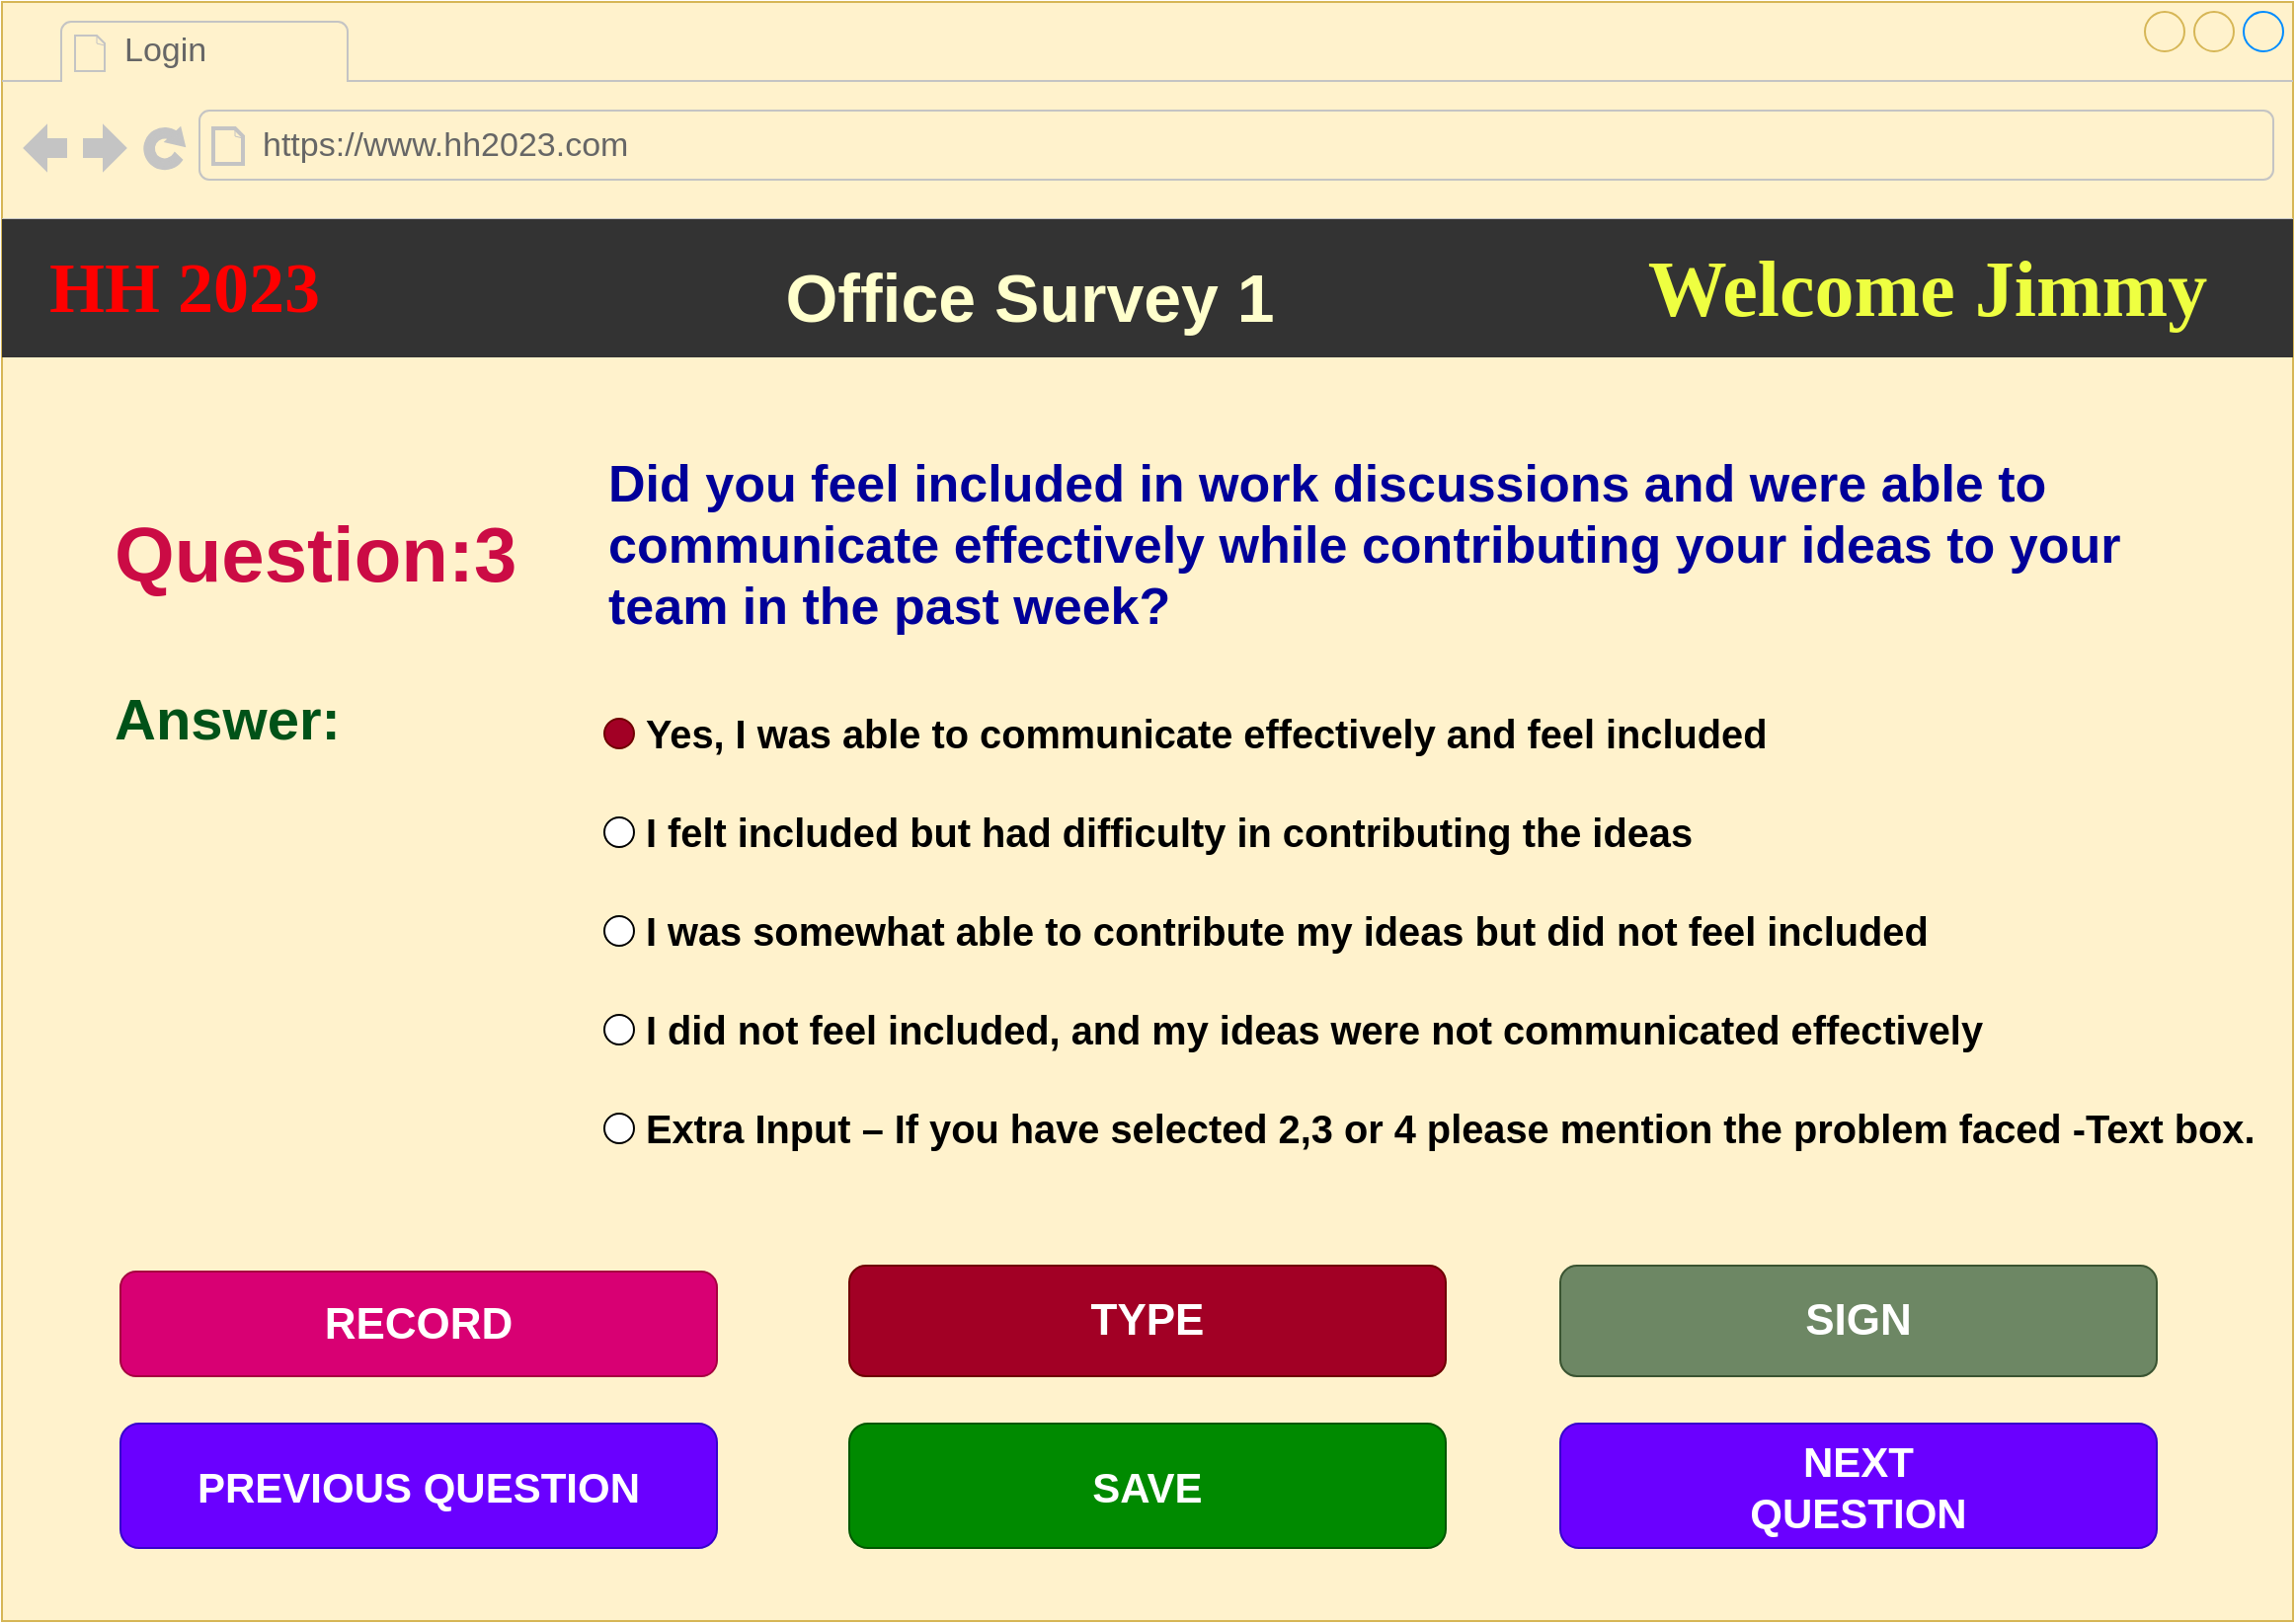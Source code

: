 <mxfile version="22.1.1" type="device">
  <diagram name="Page-1" id="8DdgHT_lzrCupyF-qvgf">
    <mxGraphModel dx="1242" dy="822" grid="1" gridSize="10" guides="1" tooltips="1" connect="1" arrows="1" fold="1" page="1" pageScale="1" pageWidth="1169" pageHeight="827" math="0" shadow="0">
      <root>
        <mxCell id="0" />
        <mxCell id="1" parent="0" />
        <mxCell id="XoGYOiqfx8qt8Q36udEH-1" value="" style="strokeWidth=1;shadow=0;dashed=0;align=left;html=1;shape=mxgraph.mockup.containers.browserWindow;rSize=0;strokeColor=#d6b656;strokeColor2=#008cff;strokeColor3=#c4c4c4;mainText=,;recursiveResize=0;fillColor=#fff2cc;fontColor=#135002;fontSize=26;labelBorderColor=default;" parent="1" vertex="1">
          <mxGeometry x="5" y="7" width="1160" height="820" as="geometry" />
        </mxCell>
        <mxCell id="XoGYOiqfx8qt8Q36udEH-2" value="Login" style="strokeWidth=1;shadow=0;dashed=0;align=center;html=1;shape=mxgraph.mockup.containers.anchor;fontSize=17;fontColor=#666666;align=left;whiteSpace=wrap;" parent="XoGYOiqfx8qt8Q36udEH-1" vertex="1">
          <mxGeometry x="60" y="12" width="150" height="26" as="geometry" />
        </mxCell>
        <mxCell id="XoGYOiqfx8qt8Q36udEH-3" value="https://www.hh2023.com" style="strokeWidth=1;shadow=0;dashed=0;align=center;html=1;shape=mxgraph.mockup.containers.anchor;rSize=0;fontSize=17;fontColor=#666666;align=left;" parent="XoGYOiqfx8qt8Q36udEH-1" vertex="1">
          <mxGeometry x="130" y="60" width="250" height="26" as="geometry" />
        </mxCell>
        <mxCell id="XoGYOiqfx8qt8Q36udEH-25" value="&lt;b style=&quot;font-size: 36px;&quot;&gt;&lt;font style=&quot;font-size: 36px;&quot; color=&quot;#ff0000&quot;&gt;HH 2023&lt;/font&gt;&lt;/b&gt;" style="shape=rect;strokeColor=none;fillColor=#333333;fontColor=#FFFFFF;align=left;spacing=16;fontSize=36;spacingLeft=8;whiteSpace=wrap;html=1;fontFamily=Verdana;" parent="XoGYOiqfx8qt8Q36udEH-1" vertex="1">
          <mxGeometry y="110" width="1160" height="70" as="geometry" />
        </mxCell>
        <mxCell id="XoGYOiqfx8qt8Q36udEH-26" value="Welcome Jimmy" style="text;verticalAlign=middle;align=center;fontColor=#EEFF41;fontSize=40;resizeHeight=1;whiteSpace=wrap;html=1;fontFamily=Tahoma;fontStyle=1" parent="XoGYOiqfx8qt8Q36udEH-25" vertex="1">
          <mxGeometry x="1" width="330" height="70" relative="1" as="geometry">
            <mxPoint x="-350" as="offset" />
          </mxGeometry>
        </mxCell>
        <mxCell id="FRqryJ8z9L4HBqqZcY_s-2" value="Office Survey 1" style="text;strokeColor=none;fillColor=none;html=1;fontSize=34;fontStyle=1;verticalAlign=middle;align=center;fontColor=#FFFFCC;" parent="XoGYOiqfx8qt8Q36udEH-25" vertex="1">
          <mxGeometry x="380" y="10" width="280" height="60" as="geometry" />
        </mxCell>
        <mxCell id="FRqryJ8z9L4HBqqZcY_s-4" value="Question:3 " style="fillColor=none;strokeColor=none;align=left;fontSize=39;fontStyle=1;fontColor=#cb0b45;" parent="XoGYOiqfx8qt8Q36udEH-1" vertex="1">
          <mxGeometry x="55" y="240" width="215" height="70" as="geometry" />
        </mxCell>
        <mxCell id="PxVwpIXdglUCgsQqJIbU-3" value="Did you feel included in work discussions and were able to communicate effectively while contributing your ideas to your team in the past week?" style="fillColor=none;strokeColor=none;align=left;fontSize=26;fontStyle=1;fontColor=#000099;whiteSpace=wrap;" parent="XoGYOiqfx8qt8Q36udEH-1" vertex="1">
          <mxGeometry x="305" y="230" width="825" height="90" as="geometry" />
        </mxCell>
        <mxCell id="PxVwpIXdglUCgsQqJIbU-23" value="PREVIOUS QUESTION" style="rounded=1;fillColor=#6a00ff;strokeColor=#3700CC;html=1;whiteSpace=wrap;fontColor=#ffffff;align=center;verticalAlign=middle;fontStyle=1;fontSize=21;sketch=0;" parent="XoGYOiqfx8qt8Q36udEH-1" vertex="1">
          <mxGeometry x="60" y="720" width="302" height="63" as="geometry" />
        </mxCell>
        <mxCell id="y-gj6X7WhvUrTZZkrb7H-20" value="NEXT&lt;br style=&quot;font-size: 21px;&quot;&gt;QUESTION" style="rounded=1;fillColor=#6a00ff;strokeColor=#3700CC;html=1;whiteSpace=wrap;fontColor=#ffffff;align=center;verticalAlign=middle;fontStyle=1;fontSize=21;sketch=0;" parent="XoGYOiqfx8qt8Q36udEH-1" vertex="1">
          <mxGeometry x="789" y="720" width="302" height="63" as="geometry" />
        </mxCell>
        <mxCell id="y-gj6X7WhvUrTZZkrb7H-31" value="Answer: " style="align=left;fontSize=29;fontStyle=1;fillColor=none;fontColor=#005218;strokeColor=none;" parent="XoGYOiqfx8qt8Q36udEH-1" vertex="1">
          <mxGeometry x="55" y="325" width="240" height="70" as="geometry" />
        </mxCell>
        <mxCell id="y-gj6X7WhvUrTZZkrb7H-33" value="SAVE" style="rounded=1;fillColor=#008a00;strokeColor=#005700;html=1;whiteSpace=wrap;fontColor=#ffffff;align=center;verticalAlign=middle;fontStyle=1;fontSize=21;sketch=0;" parent="XoGYOiqfx8qt8Q36udEH-1" vertex="1">
          <mxGeometry x="429" y="720" width="302" height="63" as="geometry" />
        </mxCell>
        <mxCell id="y-gj6X7WhvUrTZZkrb7H-34" value="RECORD" style="rounded=1;fillColor=#d80073;strokeColor=#A50040;html=1;whiteSpace=wrap;fontColor=#ffffff;align=center;verticalAlign=middle;fontStyle=1;fontSize=22;sketch=0;" parent="XoGYOiqfx8qt8Q36udEH-1" vertex="1">
          <mxGeometry x="60" y="643" width="302" height="53" as="geometry" />
        </mxCell>
        <mxCell id="y-gj6X7WhvUrTZZkrb7H-36" value="TYPE" style="rounded=1;fillColor=#a20025;strokeColor=#6F0000;html=1;whiteSpace=wrap;fontColor=#ffffff;align=center;verticalAlign=middle;fontStyle=1;fontSize=22;sketch=0;" parent="XoGYOiqfx8qt8Q36udEH-1" vertex="1">
          <mxGeometry x="429" y="640" width="302" height="56" as="geometry" />
        </mxCell>
        <mxCell id="y-gj6X7WhvUrTZZkrb7H-37" value="SIGN" style="rounded=1;fillColor=#6d8764;strokeColor=#3A5431;html=1;whiteSpace=wrap;fontColor=#ffffff;align=center;verticalAlign=middle;fontStyle=1;fontSize=22;sketch=0;" parent="XoGYOiqfx8qt8Q36udEH-1" vertex="1">
          <mxGeometry x="789" y="640" width="302" height="56" as="geometry" />
        </mxCell>
        <mxCell id="TvxWlIvpETSjQ2ovTsBW-8" value="&lt;h3&gt;Yes, I was able to communicate effectively and feel included&lt;/h3&gt;" style="shape=ellipse;fillColor=#a20025;strokeColor=#6F0000;html=1;align=left;spacingLeft=4;fontSize=17;fontColor=#000000;labelPosition=right;shadow=0;" vertex="1" parent="XoGYOiqfx8qt8Q36udEH-1">
          <mxGeometry x="305" y="363" width="15" height="15" as="geometry" />
        </mxCell>
        <mxCell id="TvxWlIvpETSjQ2ovTsBW-9" value="&lt;h3&gt;I felt included but had difficulty in contributing the ideas&lt;/h3&gt;" style="shape=ellipse;html=1;align=left;spacingLeft=4;fontSize=17;labelPosition=right;shadow=0;" vertex="1" parent="XoGYOiqfx8qt8Q36udEH-1">
          <mxGeometry x="305" y="413" width="15" height="15" as="geometry" />
        </mxCell>
        <mxCell id="TvxWlIvpETSjQ2ovTsBW-27" value="&lt;h3&gt;I was somewhat able to contribute my ideas but did not feel included&lt;/h3&gt;" style="shape=ellipse;html=1;align=left;spacingLeft=4;fontSize=17;labelPosition=right;shadow=0;" vertex="1" parent="XoGYOiqfx8qt8Q36udEH-1">
          <mxGeometry x="305" y="463" width="15" height="15" as="geometry" />
        </mxCell>
        <mxCell id="TvxWlIvpETSjQ2ovTsBW-28" value="&lt;h3&gt;I did not feel included, and my ideas were not communicated effectively&lt;/h3&gt;" style="shape=ellipse;html=1;align=left;spacingLeft=4;fontSize=17;labelPosition=right;shadow=0;" vertex="1" parent="XoGYOiqfx8qt8Q36udEH-1">
          <mxGeometry x="305" y="513" width="15" height="15" as="geometry" />
        </mxCell>
        <mxCell id="TvxWlIvpETSjQ2ovTsBW-29" value="&lt;h3&gt;Extra Input – If you have selected 2,3 or 4 please mention the problem faced -Text box.&lt;/h3&gt;" style="shape=ellipse;html=1;align=left;spacingLeft=4;fontSize=17;labelPosition=right;shadow=0;" vertex="1" parent="XoGYOiqfx8qt8Q36udEH-1">
          <mxGeometry x="305" y="563" width="15" height="15" as="geometry" />
        </mxCell>
      </root>
    </mxGraphModel>
  </diagram>
</mxfile>
